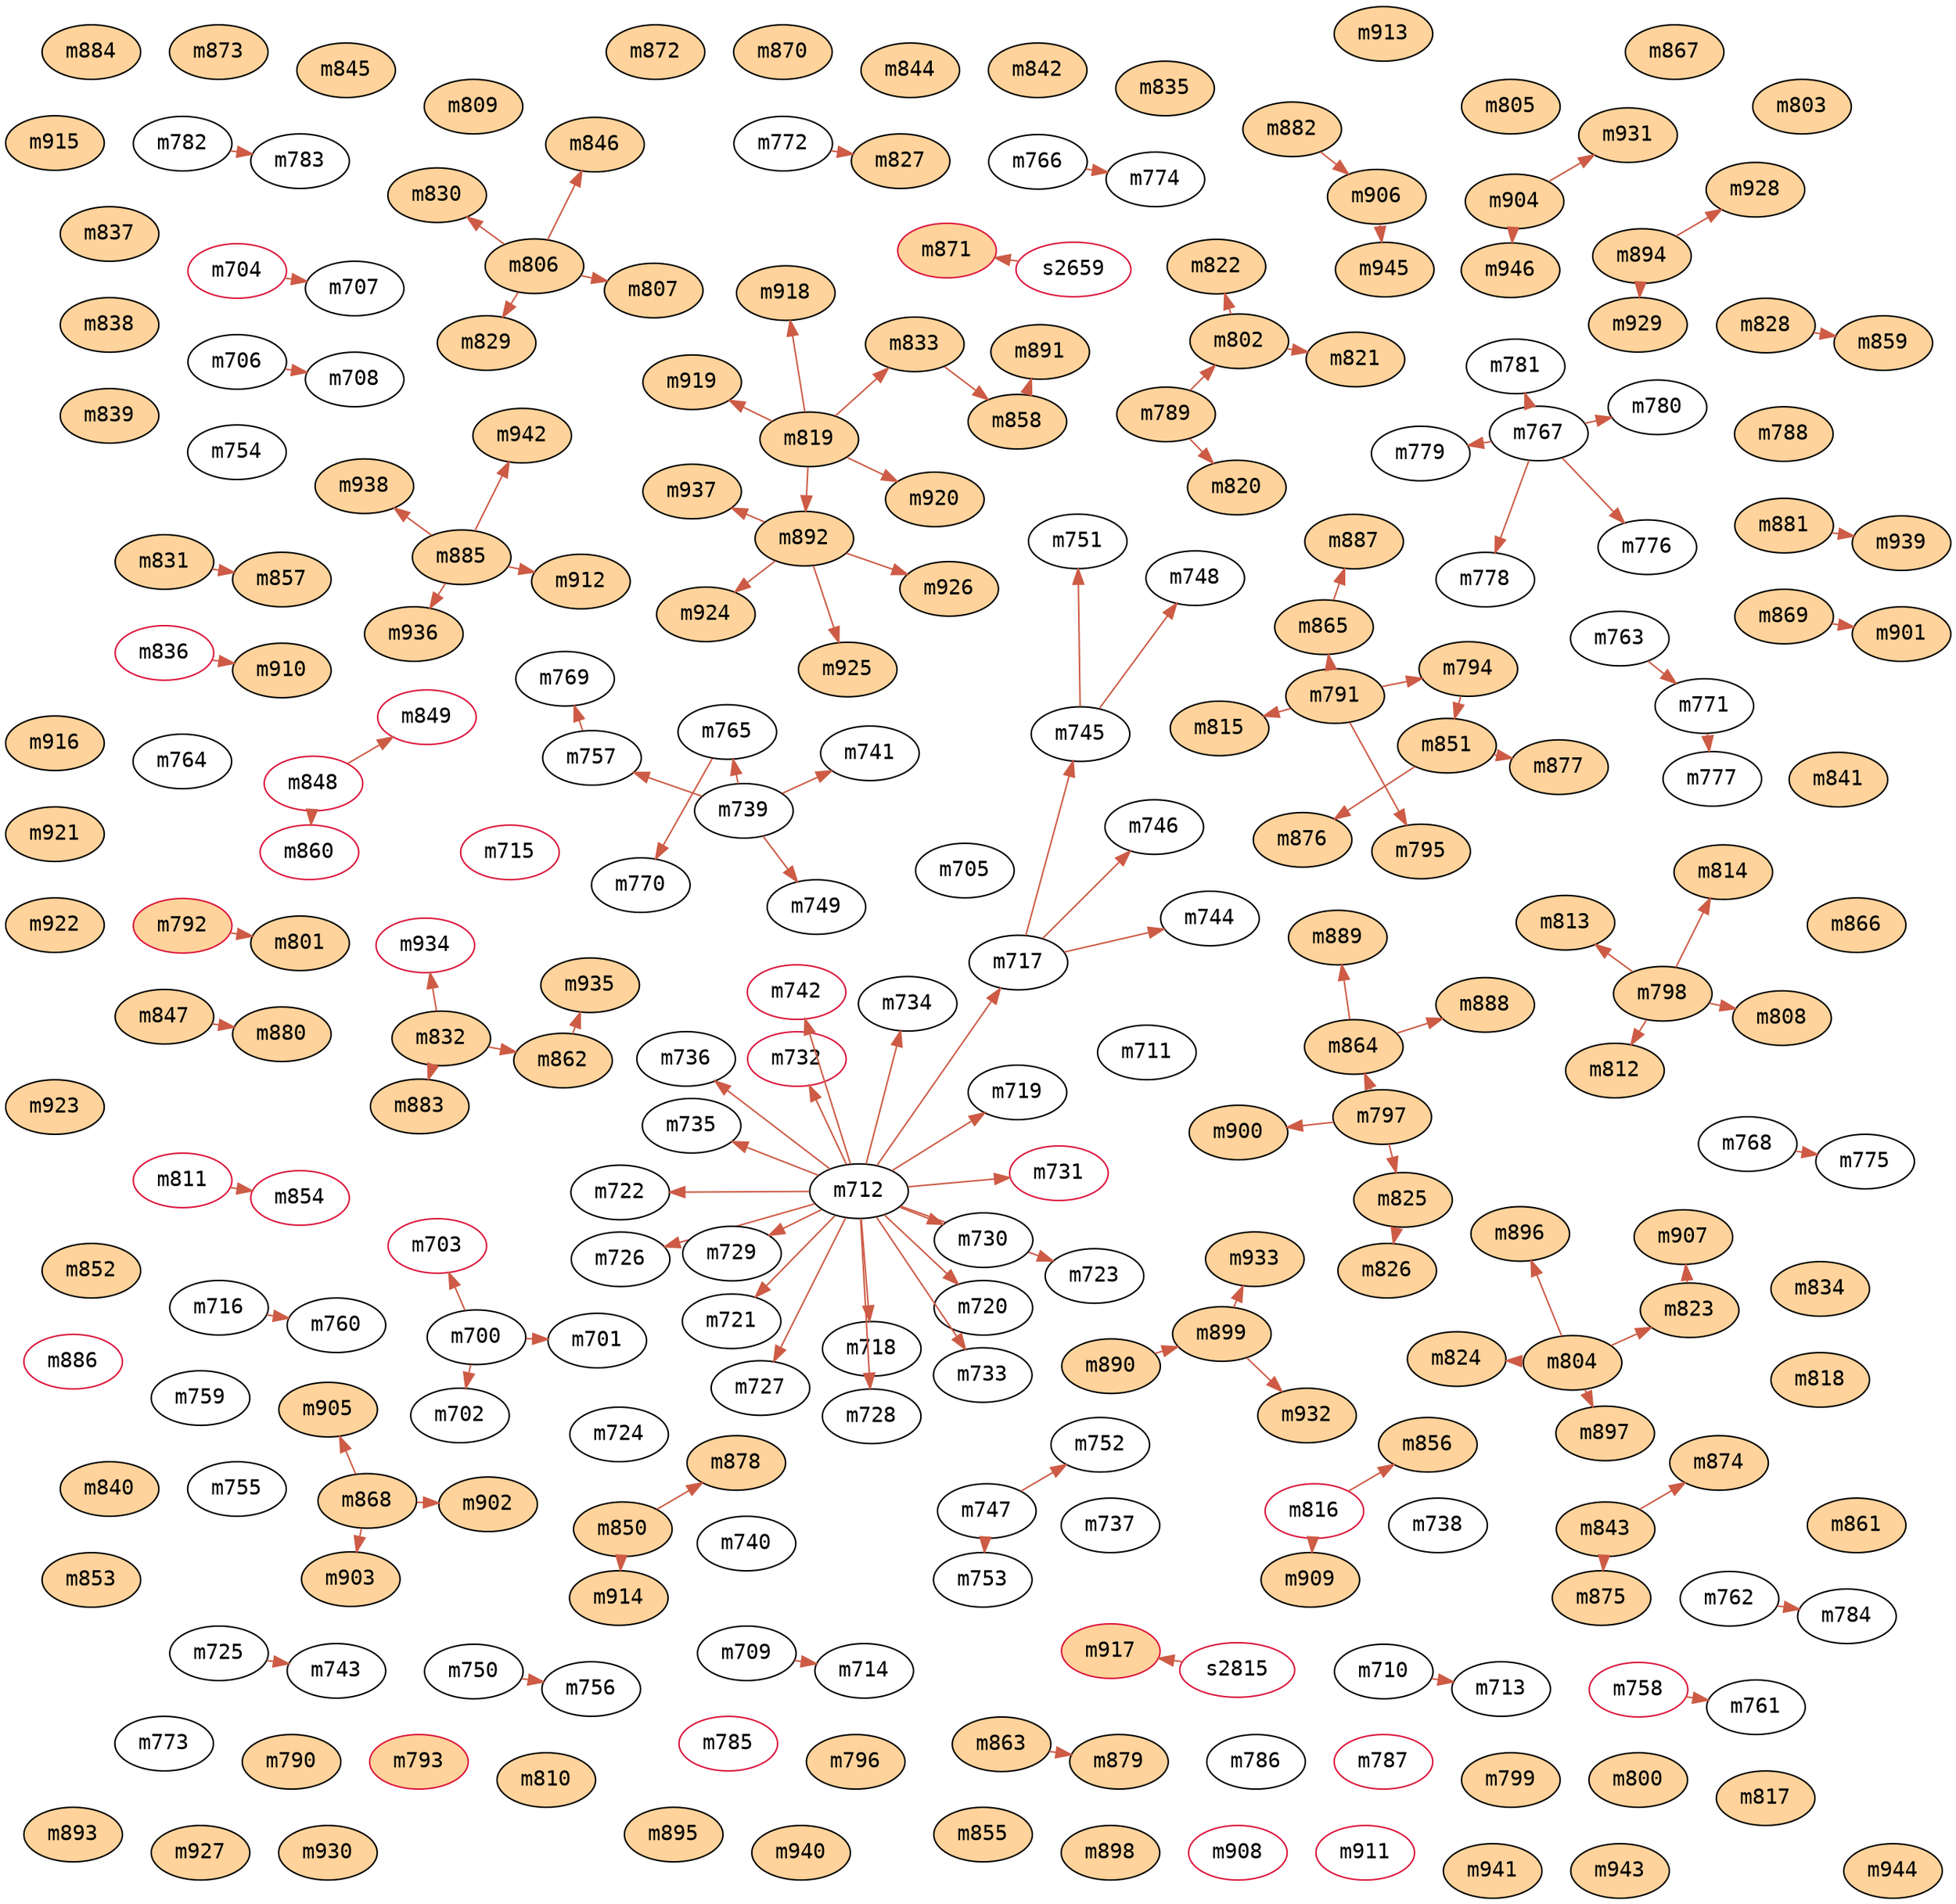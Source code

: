 digraph infections {
	graph [
		charset = "UTF-8",
		layout = fdp
	];
	node [
		fontname="Inconsolata",
		fontcolor = black,
		style = "solid,filled",
		color = black
		fillcolor = white
	];
	edge [
		color = coral3
	];
	m700;
	m701;
	m702;
	m703[color=crimson];
	m704[color=crimson];
	m705;
	m706;
	m707;
	m708;
	m709;
	m710;
	m711;
	m712;
	m713;
	m714;
	m715[color=crimson];
	m716;
	m717;
	m718;
	m719;
	m720;
	m721;
	m722;
	m723;
	m724;
	m725;
	m726;
	m727;
	m728;
	m729;
	m730;
	m731[color=crimson];
	m732[color=crimson];
	m733;
	m734;
	m735;
	m736;
	m737;
	m738;
	m739;
	m740;
	m741;
	m742[color=crimson];
	m743;
	m744;
	m745;
	m746;
	m747;
	m748;
	m749;
	m750;
	m751;
	m752;
	m753;
	m754;
	m755;
	m756;
	m757;
	m758[color=crimson];
	m759;
	m760;
	m761;
	m762;
	m763;
	m764;
	m765;
	m766;
	m767;
	m768;
	m769;
	m770;
	m771;
	m772;
	m773;
	m774;
	m775;
	m776;
	m777;
	m778;
	m779;
	m780;
	m781;
	m782;
	m783;
	m784;
	m785[color=crimson];
	m786;
	m787[color=crimson];
	m788[fillcolor=burlywood1];
	m789[fillcolor=burlywood1];
	m790[fillcolor=burlywood1];
	m791[fillcolor=burlywood1];
	m792[color=crimson,fillcolor=burlywood1];
	m793[color=crimson,fillcolor=burlywood1];
	m794[fillcolor=burlywood1];
	m795[fillcolor=burlywood1];
	m796[fillcolor=burlywood1];
	m797[fillcolor=burlywood1];
	m798[fillcolor=burlywood1];
	m799[fillcolor=burlywood1];
	m800[fillcolor=burlywood1];
	m801[fillcolor=burlywood1];
	m802[fillcolor=burlywood1];
	m803[fillcolor=burlywood1];
	m804[fillcolor=burlywood1];
	m805[fillcolor=burlywood1];
	m806[fillcolor=burlywood1];
	m807[fillcolor=burlywood1];
	m808[fillcolor=burlywood1];
	m809[fillcolor=burlywood1];
	m810[fillcolor=burlywood1];
	m811[color=crimson];
	m812[fillcolor=burlywood1];
	m813[fillcolor=burlywood1];
	m814[fillcolor=burlywood1];
	m815[fillcolor=burlywood1];
	m816[color=crimson];
	m817[fillcolor=burlywood1];
	m818[fillcolor=burlywood1];
	m819[fillcolor=burlywood1];
	m820[fillcolor=burlywood1];
	m821[fillcolor=burlywood1];
	m822[fillcolor=burlywood1];
	m823[fillcolor=burlywood1];
	m824[fillcolor=burlywood1];
	m825[fillcolor=burlywood1];
	m826[fillcolor=burlywood1];
	m827[fillcolor=burlywood1];
	m828[fillcolor=burlywood1];
	m829[fillcolor=burlywood1];
	m830[fillcolor=burlywood1];
	m831[fillcolor=burlywood1];
	m832[fillcolor=burlywood1];
	m833[fillcolor=burlywood1];
	m834[fillcolor=burlywood1];
	m835[fillcolor=burlywood1];
	m836[color=crimson];
	m837[fillcolor=burlywood1];
	m838[fillcolor=burlywood1];
	m839[fillcolor=burlywood1];
	m840[fillcolor=burlywood1];
	m841[fillcolor=burlywood1];
	m842[fillcolor=burlywood1];
	m843[fillcolor=burlywood1];
	m844[fillcolor=burlywood1];
	m845[fillcolor=burlywood1];
	m846[fillcolor=burlywood1];
	m847[fillcolor=burlywood1];
	m848[color=crimson];
	m849[color=crimson];
	m850[fillcolor=burlywood1];
	m851[fillcolor=burlywood1];
	m852[fillcolor=burlywood1];
	m853[fillcolor=burlywood1];
	m854[color=crimson];
	m855[fillcolor=burlywood1];
	m856[fillcolor=burlywood1];
	m857[fillcolor=burlywood1];
	m858[fillcolor=burlywood1];
	m859[fillcolor=burlywood1];
	m860[color=crimson];
	m861[fillcolor=burlywood1];
	m862[fillcolor=burlywood1];
	m863[fillcolor=burlywood1];
	m864[fillcolor=burlywood1];
	m865[fillcolor=burlywood1];
	m866[fillcolor=burlywood1];
	m867[fillcolor=burlywood1];
	m868[fillcolor=burlywood1];
	m869[fillcolor=burlywood1];
	m870[fillcolor=burlywood1];
	m871[color=crimson,fillcolor=burlywood1];
	m872[fillcolor=burlywood1];
	m873[fillcolor=burlywood1];
	m874[fillcolor=burlywood1];
	m875[fillcolor=burlywood1];
	m876[fillcolor=burlywood1];
	m877[fillcolor=burlywood1];
	m878[fillcolor=burlywood1];
	m879[fillcolor=burlywood1];
	m880[fillcolor=burlywood1];
	m881[fillcolor=burlywood1];
	m882[fillcolor=burlywood1];
	m883[fillcolor=burlywood1];
	m884[fillcolor=burlywood1];
	m885[fillcolor=burlywood1];
	m886[color=crimson];
	m887[fillcolor=burlywood1];
	m888[fillcolor=burlywood1];
	m889[fillcolor=burlywood1];
	m890[fillcolor=burlywood1];
	m891[fillcolor=burlywood1];
	m892[fillcolor=burlywood1];
	m893[fillcolor=burlywood1];
	m894[fillcolor=burlywood1];
	m895[fillcolor=burlywood1];
	m896[fillcolor=burlywood1];
	m897[fillcolor=burlywood1];
	m898[fillcolor=burlywood1];
	m899[fillcolor=burlywood1];
	m900[fillcolor=burlywood1];
	m901[fillcolor=burlywood1];
	m902[fillcolor=burlywood1];
	m903[fillcolor=burlywood1];
	m904[fillcolor=burlywood1];
	m905[fillcolor=burlywood1];
	m906[fillcolor=burlywood1];
	m907[fillcolor=burlywood1];
	m908[color=crimson];
	m909[fillcolor=burlywood1];
	m910[fillcolor=burlywood1];
	m911[color=crimson];
	m912[fillcolor=burlywood1];
	m913[fillcolor=burlywood1];
	m914[fillcolor=burlywood1];
	m915[fillcolor=burlywood1];
	m916[fillcolor=burlywood1];
	m917[color=crimson,fillcolor=burlywood1];
	m918[fillcolor=burlywood1];
	m919[fillcolor=burlywood1];
	m920[fillcolor=burlywood1];
	m921[fillcolor=burlywood1];
	m922[fillcolor=burlywood1];
	m923[fillcolor=burlywood1];
	m924[fillcolor=burlywood1];
	m925[fillcolor=burlywood1];
	m926[fillcolor=burlywood1];
	m927[fillcolor=burlywood1];
	m928[fillcolor=burlywood1];
	m929[fillcolor=burlywood1];
	m930[fillcolor=burlywood1];
	m931[fillcolor=burlywood1];
	m932[fillcolor=burlywood1];
	m933[fillcolor=burlywood1];
	m934[color=crimson];
	m935[fillcolor=burlywood1];
	m936[fillcolor=burlywood1];
	m937[fillcolor=burlywood1];
	m938[fillcolor=burlywood1];
	m939[fillcolor=burlywood1];
	m940[fillcolor=burlywood1];
	m941[fillcolor=burlywood1];
	m942[fillcolor=burlywood1];
	m943[fillcolor=burlywood1];
	m944[fillcolor=burlywood1];
	m945[fillcolor=burlywood1];
	m946[fillcolor=burlywood1];
	s2659[color=crimson];
	s2815[color=crimson];
	m700->m701;
	m700->m702;
	m700->m703;
	m704->m707;
	m706->m708;
	m710->m713;
	m709->m714;
	m712->m717;
	m712->m718;
	m712->m719;
	m712->m720;
	m712->m721;
	m712->m722;
	m712->m723;
	m712->m726;
	m712->m727;
	m712->m728;
	m712->m729;
	m712->m730;
	m712->m731;
	m712->m732;
	m712->m733;
	m712->m734;
	m712->m735;
	m712->m736;
	m739->m741;
	m712->m742;
	m725->m743;
	m717->m744;
	m717->m745;
	m717->m746;
	m745->m748;
	m739->m749;
	m745->m751;
	m747->m752;
	m747->m753;
	m750->m756;
	m739->m757;
	m716->m760;
	m758->m761;
	m739->m765;
	m757->m769;
	m765->m770;
	m763->m771;
	m766->m774;
	m768->m775;
	m767->m776;
	m771->m777;
	m767->m778;
	m767->m779;
	m767->m780;
	m767->m781;
	m782->m783;
	m762->m784;
	m791->m794;
	m791->m795;
	m792->m801;
	m789->m802;
	m806->m807;
	m798->m808;
	m798->m812;
	m798->m813;
	m798->m814;
	m791->m815;
	m789->m820;
	m802->m821;
	m802->m822;
	m804->m823;
	m804->m824;
	m797->m825;
	m825->m826;
	m772->m827;
	m806->m829;
	m806->m830;
	m819->m833;
	m806->m846;
	m848->m849;
	m794->m851;
	m811->m854;
	m816->m856;
	m831->m857;
	m833->m858;
	m828->m859;
	m848->m860;
	m832->m862;
	m797->m864;
	m791->m865;
	s2659->m871;
	m843->m874;
	m843->m875;
	m851->m876;
	m851->m877;
	m850->m878;
	m863->m879;
	m847->m880;
	m832->m883;
	m865->m887;
	m864->m888;
	m864->m889;
	m858->m891;
	m819->m892;
	m804->m896;
	m804->m897;
	m890->m899;
	m797->m900;
	m869->m901;
	m868->m902;
	m868->m903;
	m868->m905;
	m882->m906;
	m823->m907;
	m816->m909;
	m836->m910;
	m885->m912;
	m850->m914;
	s2815->m917;
	m819->m918;
	m819->m919;
	m819->m920;
	m892->m924;
	m892->m925;
	m892->m926;
	m894->m928;
	m894->m929;
	m904->m931;
	m899->m932;
	m899->m933;
	m832->m934;
	m862->m935;
	m885->m936;
	m892->m937;
	m885->m938;
	m881->m939;
	m885->m942;
	m906->m945;
	m904->m946;
}

